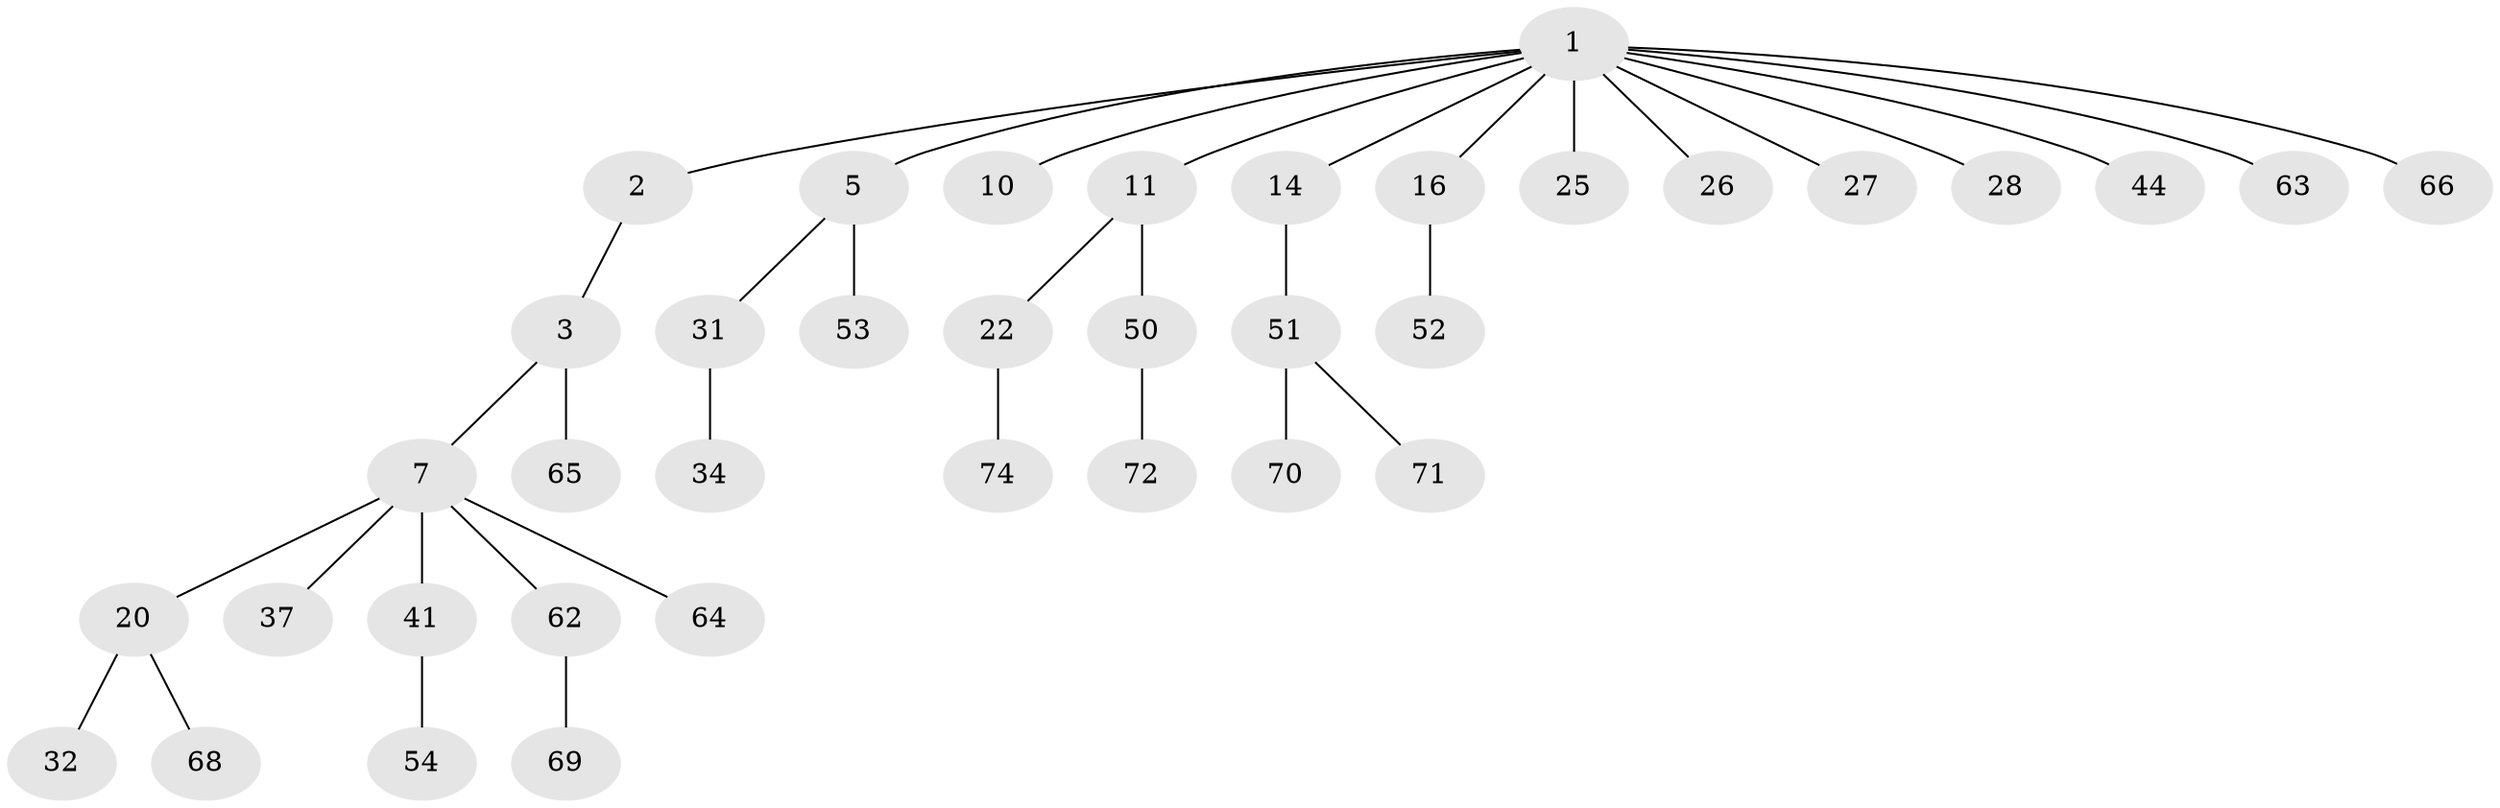 // original degree distribution, {7: 0.013333333333333334, 2: 0.29333333333333333, 5: 0.013333333333333334, 3: 0.16, 6: 0.013333333333333334, 4: 0.05333333333333334, 1: 0.4533333333333333}
// Generated by graph-tools (version 1.1) at 2025/19/03/04/25 18:19:10]
// undirected, 37 vertices, 36 edges
graph export_dot {
graph [start="1"]
  node [color=gray90,style=filled];
  1 [super="+6+49+4"];
  2;
  3 [super="+9+13+18"];
  5 [super="+19"];
  7 [super="+30+33+15"];
  10 [super="+56"];
  11 [super="+17+12"];
  14 [super="+45+40"];
  16 [super="+35"];
  20;
  22 [super="+60"];
  25;
  26 [super="+55+46"];
  27 [super="+61"];
  28;
  31;
  32 [super="+39"];
  34;
  37 [super="+73"];
  41;
  44;
  50 [super="+75"];
  51;
  52;
  53;
  54;
  62;
  63;
  64;
  65;
  66;
  68;
  69;
  70;
  71;
  72;
  74;
  1 -- 2;
  1 -- 5;
  1 -- 11;
  1 -- 16;
  1 -- 66;
  1 -- 25;
  1 -- 10;
  1 -- 27;
  1 -- 28;
  1 -- 14;
  1 -- 26;
  1 -- 44;
  1 -- 63;
  2 -- 3;
  3 -- 7;
  3 -- 65;
  5 -- 53;
  5 -- 31;
  7 -- 41;
  7 -- 37;
  7 -- 62;
  7 -- 64;
  7 -- 20;
  11 -- 50;
  11 -- 22;
  14 -- 51;
  16 -- 52;
  20 -- 32;
  20 -- 68;
  22 -- 74;
  31 -- 34;
  41 -- 54;
  50 -- 72;
  51 -- 70;
  51 -- 71;
  62 -- 69;
}

